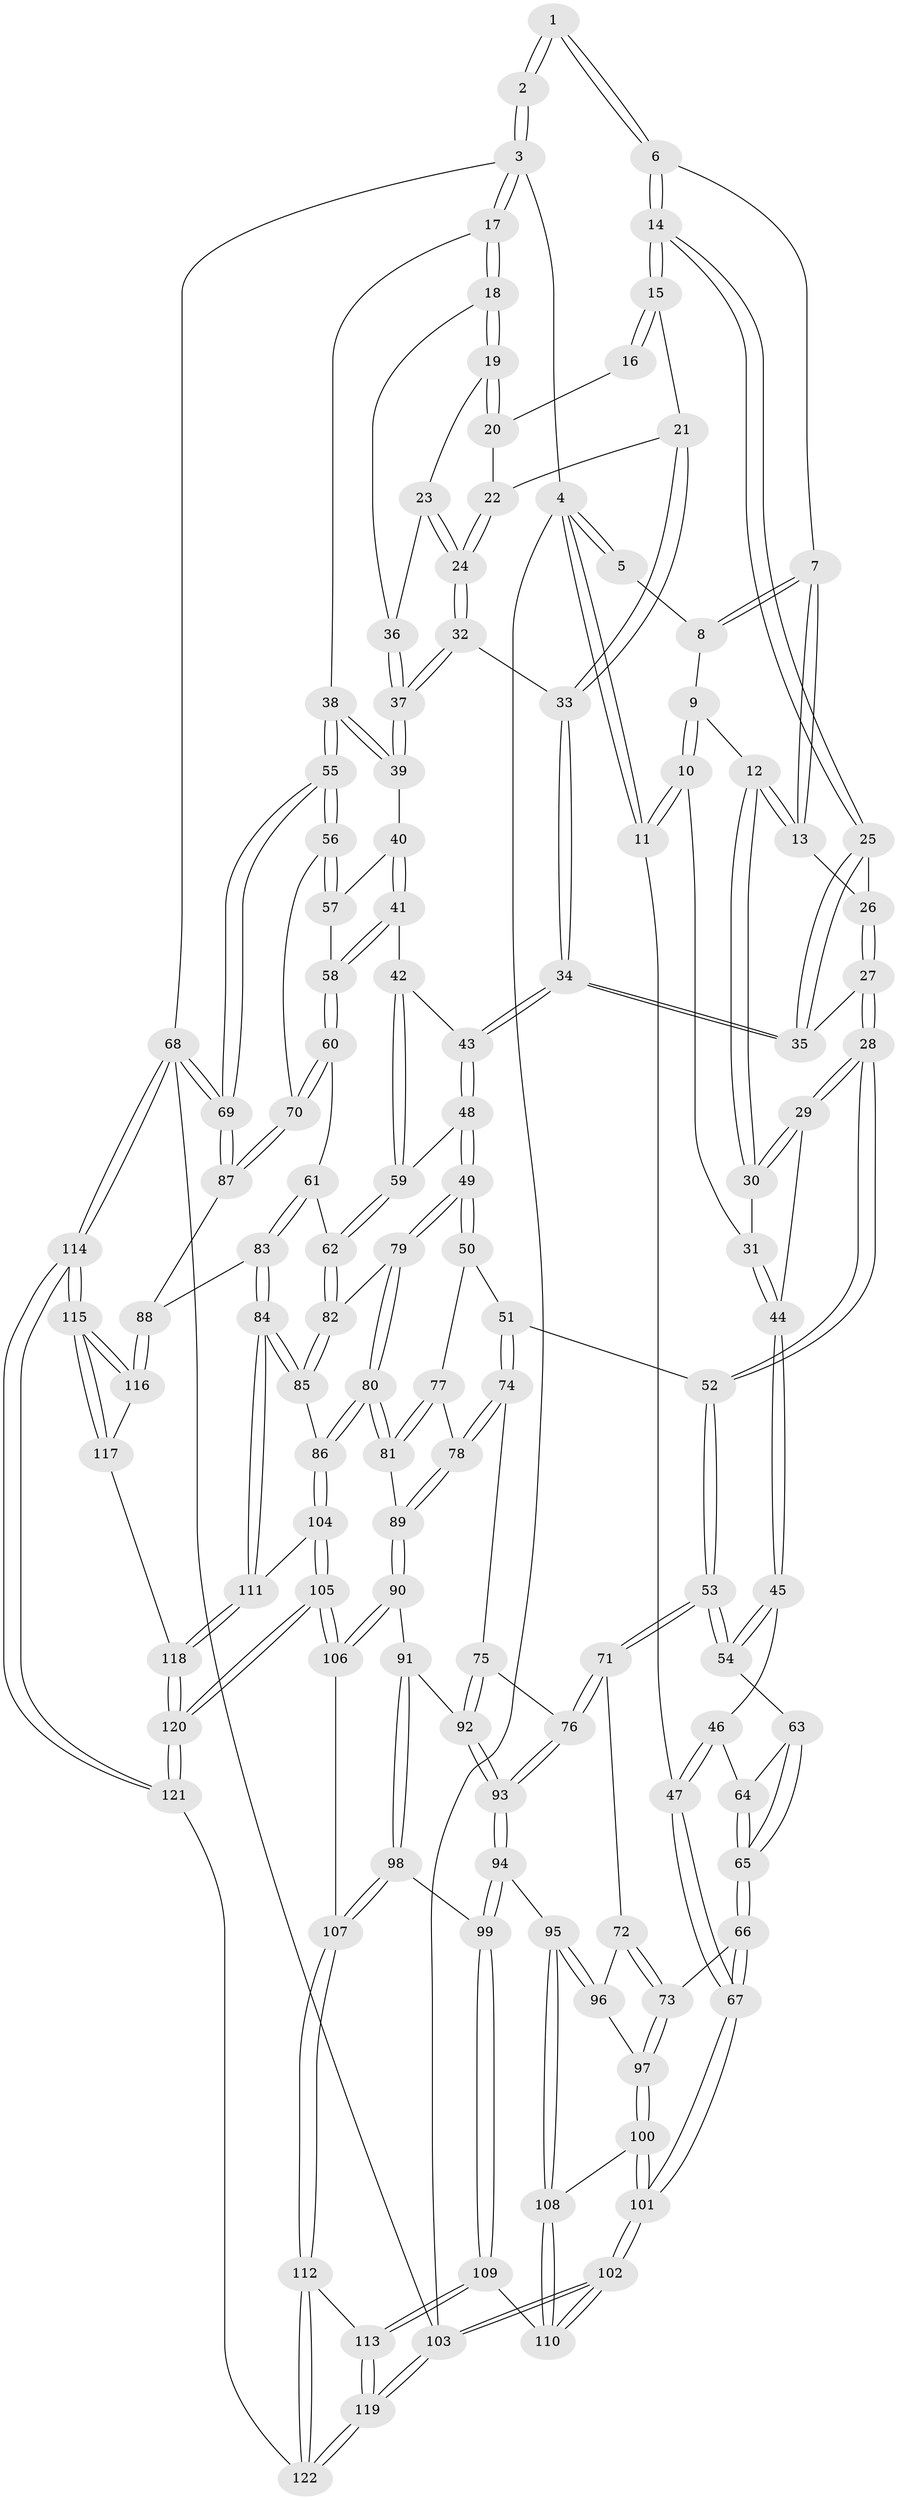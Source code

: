 // coarse degree distribution, {7: 0.041666666666666664, 6: 0.14583333333333334, 4: 0.4166666666666667, 3: 0.1875, 5: 0.1875, 2: 0.020833333333333332}
// Generated by graph-tools (version 1.1) at 2025/21/03/04/25 18:21:19]
// undirected, 122 vertices, 302 edges
graph export_dot {
graph [start="1"]
  node [color=gray90,style=filled];
  1 [pos="+0.46810119911874165+0"];
  2 [pos="+0.9932804546756726+0"];
  3 [pos="+1+0"];
  4 [pos="+0+0"];
  5 [pos="+0.029016294919005745+0"];
  6 [pos="+0.44549100169360034+0.041177306733608"];
  7 [pos="+0.3264643313156009+0.07445164620616547"];
  8 [pos="+0.1338479339748171+0"];
  9 [pos="+0.1345361493610036+0.018033028184356138"];
  10 [pos="+0+0.2674906273893064"];
  11 [pos="+0+0.25931139564935746"];
  12 [pos="+0.1831463898832317+0.1681885437189224"];
  13 [pos="+0.20278255507765888+0.16905748369621373"];
  14 [pos="+0.47546324839426324+0.12970088386620193"];
  15 [pos="+0.5170388660945049+0.13986120624552273"];
  16 [pos="+0.8086295334909653+0"];
  17 [pos="+1+0.1511809059887443"];
  18 [pos="+0.9363689971736484+0.22535280856714085"];
  19 [pos="+0.7600264054323083+0.1564226479116856"];
  20 [pos="+0.7560862404302342+0.098178907271291"];
  21 [pos="+0.5311641964020399+0.14542804411071555"];
  22 [pos="+0.6122446020570029+0.15107034738965736"];
  23 [pos="+0.7462514581589176+0.2254347231342172"];
  24 [pos="+0.7195081441078388+0.24999164066806995"];
  25 [pos="+0.4314798348831633+0.24175322531520707"];
  26 [pos="+0.20477745287340812+0.17053737394768045"];
  27 [pos="+0.3331570123975408+0.3784571808414232"];
  28 [pos="+0.30876214154519144+0.4142834454976429"];
  29 [pos="+0.18838078018642002+0.4002774685118179"];
  30 [pos="+0.17923197588728979+0.1719698628756402"];
  31 [pos="+0+0.26801774353575764"];
  32 [pos="+0.7007462968441496+0.28964070723060936"];
  33 [pos="+0.6647087024653692+0.3149607624610383"];
  34 [pos="+0.6115178797707349+0.40638697684971226"];
  35 [pos="+0.4252306827087989+0.2908989353223502"];
  36 [pos="+0.8486203247801554+0.2620595609068003"];
  37 [pos="+0.813151759950306+0.3564176782838966"];
  38 [pos="+1+0.30271690217082664"];
  39 [pos="+0.8471577406549372+0.4504084157593796"];
  40 [pos="+0.8454267762451373+0.45275937585206144"];
  41 [pos="+0.833944373704216+0.46523327729173775"];
  42 [pos="+0.8221840340692029+0.46700305835893385"];
  43 [pos="+0.6156802422397328+0.4226554005114486"];
  44 [pos="+0.14769859260390783+0.40863830883145696"];
  45 [pos="+0.12897069177818626+0.45308535417640283"];
  46 [pos="+0.02813192347366642+0.5417441291984623"];
  47 [pos="+0+0.5160580969507922"];
  48 [pos="+0.575052631182688+0.5308987998550173"];
  49 [pos="+0.543364155649623+0.56664526147358"];
  50 [pos="+0.460606834777935+0.5485589186854296"];
  51 [pos="+0.34113522291138026+0.5026375039625876"];
  52 [pos="+0.3399662247603047+0.5008657617586235"];
  53 [pos="+0.16630226300786854+0.5934672337537602"];
  54 [pos="+0.15654530047054066+0.5842451764795441"];
  55 [pos="+1+0.6299223681397194"];
  56 [pos="+1+0.6349617068939865"];
  57 [pos="+0.9596705862372485+0.5443425113636188"];
  58 [pos="+0.8561397313990541+0.556894677939517"];
  59 [pos="+0.7219277607896317+0.5809298375251555"];
  60 [pos="+0.8697568160124375+0.6182683895229644"];
  61 [pos="+0.7488007697695706+0.6387776360427154"];
  62 [pos="+0.7389401241596816+0.6295576589168694"];
  63 [pos="+0.13105608415923317+0.5879692752378978"];
  64 [pos="+0.04484949584707037+0.5691685070851352"];
  65 [pos="+0.05701666449975209+0.6575990853622755"];
  66 [pos="+0.05495608071801075+0.6803162295196946"];
  67 [pos="+0+0.6705083116867023"];
  68 [pos="+1+1"];
  69 [pos="+1+1"];
  70 [pos="+0.9096460960924835+0.6617276564860867"];
  71 [pos="+0.17999667062475735+0.6576372010588216"];
  72 [pos="+0.16740551456909877+0.6647548332065556"];
  73 [pos="+0.0739397821897248+0.6979686024952371"];
  74 [pos="+0.31428041212805946+0.6137989641838291"];
  75 [pos="+0.27174417733313244+0.652629703630151"];
  76 [pos="+0.1809026479621696+0.6580144136642517"];
  77 [pos="+0.4134528815605751+0.646602736862741"];
  78 [pos="+0.38200356315334666+0.7018170364040809"];
  79 [pos="+0.5442148289845652+0.5723370358688282"];
  80 [pos="+0.5114921255416267+0.7155099565008295"];
  81 [pos="+0.5031373064223712+0.7155036128269154"];
  82 [pos="+0.645772667965836+0.6578444189300238"];
  83 [pos="+0.7336138336319991+0.8012219625130944"];
  84 [pos="+0.7186664317425374+0.80694055875177"];
  85 [pos="+0.6843089946571851+0.7779666429846772"];
  86 [pos="+0.5175898335063908+0.7302727831387408"];
  87 [pos="+0.8527576161024596+0.7848325597197809"];
  88 [pos="+0.8164259398676976+0.8019346775571877"];
  89 [pos="+0.3880567609868348+0.7168447394943426"];
  90 [pos="+0.35786009418049836+0.7609809106670363"];
  91 [pos="+0.2897466719831946+0.7347068477765885"];
  92 [pos="+0.27916302688428546+0.7258152358295714"];
  93 [pos="+0.21609030373323054+0.7541538822869867"];
  94 [pos="+0.20389520675198372+0.7824694600035078"];
  95 [pos="+0.2029212913587125+0.7822935406880637"];
  96 [pos="+0.16117229921852405+0.7370086170394938"];
  97 [pos="+0.07900888575633865+0.7591864114084634"];
  98 [pos="+0.25079862480146237+0.8442094373841721"];
  99 [pos="+0.2292137133150265+0.8362082675646438"];
  100 [pos="+0.07842088122575915+0.7726606284738882"];
  101 [pos="+0+1"];
  102 [pos="+0+1"];
  103 [pos="+0+1"];
  104 [pos="+0.4954538906422685+0.8338597851640204"];
  105 [pos="+0.4327596218680781+0.9183040592483412"];
  106 [pos="+0.36226939154535737+0.8821043004723959"];
  107 [pos="+0.3199275748629068+0.8867516312448024"];
  108 [pos="+0.09545971054360725+0.7859122970198618"];
  109 [pos="+0.15345851913130923+0.8817013426235224"];
  110 [pos="+0.12326893236956395+0.8544327043976875"];
  111 [pos="+0.6898415830160098+0.8597669927924961"];
  112 [pos="+0.2705044491736667+0.9428926644198163"];
  113 [pos="+0.14242454702759602+0.9668860950369829"];
  114 [pos="+1+1"];
  115 [pos="+0.9344246706832069+1"];
  116 [pos="+0.8436357004167989+0.9078606479600778"];
  117 [pos="+0.7804523122642186+0.9371659226111316"];
  118 [pos="+0.6835363738752102+0.8936638409957469"];
  119 [pos="+0+1"];
  120 [pos="+0.5672082163458281+1"];
  121 [pos="+0.5679202782835797+1"];
  122 [pos="+0.2694345384088664+1"];
  1 -- 2;
  1 -- 2;
  1 -- 6;
  1 -- 6;
  2 -- 3;
  2 -- 3;
  3 -- 4;
  3 -- 17;
  3 -- 17;
  3 -- 68;
  4 -- 5;
  4 -- 5;
  4 -- 11;
  4 -- 11;
  4 -- 103;
  5 -- 8;
  6 -- 7;
  6 -- 14;
  6 -- 14;
  7 -- 8;
  7 -- 8;
  7 -- 13;
  7 -- 13;
  8 -- 9;
  9 -- 10;
  9 -- 10;
  9 -- 12;
  10 -- 11;
  10 -- 11;
  10 -- 31;
  11 -- 47;
  12 -- 13;
  12 -- 13;
  12 -- 30;
  12 -- 30;
  13 -- 26;
  14 -- 15;
  14 -- 15;
  14 -- 25;
  14 -- 25;
  15 -- 16;
  15 -- 16;
  15 -- 21;
  16 -- 20;
  17 -- 18;
  17 -- 18;
  17 -- 38;
  18 -- 19;
  18 -- 19;
  18 -- 36;
  19 -- 20;
  19 -- 20;
  19 -- 23;
  20 -- 22;
  21 -- 22;
  21 -- 33;
  21 -- 33;
  22 -- 24;
  22 -- 24;
  23 -- 24;
  23 -- 24;
  23 -- 36;
  24 -- 32;
  24 -- 32;
  25 -- 26;
  25 -- 35;
  25 -- 35;
  26 -- 27;
  26 -- 27;
  27 -- 28;
  27 -- 28;
  27 -- 35;
  28 -- 29;
  28 -- 29;
  28 -- 52;
  28 -- 52;
  29 -- 30;
  29 -- 30;
  29 -- 44;
  30 -- 31;
  31 -- 44;
  31 -- 44;
  32 -- 33;
  32 -- 37;
  32 -- 37;
  33 -- 34;
  33 -- 34;
  34 -- 35;
  34 -- 35;
  34 -- 43;
  34 -- 43;
  36 -- 37;
  36 -- 37;
  37 -- 39;
  37 -- 39;
  38 -- 39;
  38 -- 39;
  38 -- 55;
  38 -- 55;
  39 -- 40;
  40 -- 41;
  40 -- 41;
  40 -- 57;
  41 -- 42;
  41 -- 58;
  41 -- 58;
  42 -- 43;
  42 -- 59;
  42 -- 59;
  43 -- 48;
  43 -- 48;
  44 -- 45;
  44 -- 45;
  45 -- 46;
  45 -- 54;
  45 -- 54;
  46 -- 47;
  46 -- 47;
  46 -- 64;
  47 -- 67;
  47 -- 67;
  48 -- 49;
  48 -- 49;
  48 -- 59;
  49 -- 50;
  49 -- 50;
  49 -- 79;
  49 -- 79;
  50 -- 51;
  50 -- 77;
  51 -- 52;
  51 -- 74;
  51 -- 74;
  52 -- 53;
  52 -- 53;
  53 -- 54;
  53 -- 54;
  53 -- 71;
  53 -- 71;
  54 -- 63;
  55 -- 56;
  55 -- 56;
  55 -- 69;
  55 -- 69;
  56 -- 57;
  56 -- 57;
  56 -- 70;
  57 -- 58;
  58 -- 60;
  58 -- 60;
  59 -- 62;
  59 -- 62;
  60 -- 61;
  60 -- 70;
  60 -- 70;
  61 -- 62;
  61 -- 83;
  61 -- 83;
  62 -- 82;
  62 -- 82;
  63 -- 64;
  63 -- 65;
  63 -- 65;
  64 -- 65;
  64 -- 65;
  65 -- 66;
  65 -- 66;
  66 -- 67;
  66 -- 67;
  66 -- 73;
  67 -- 101;
  67 -- 101;
  68 -- 69;
  68 -- 69;
  68 -- 114;
  68 -- 114;
  68 -- 103;
  69 -- 87;
  69 -- 87;
  70 -- 87;
  70 -- 87;
  71 -- 72;
  71 -- 76;
  71 -- 76;
  72 -- 73;
  72 -- 73;
  72 -- 96;
  73 -- 97;
  73 -- 97;
  74 -- 75;
  74 -- 78;
  74 -- 78;
  75 -- 76;
  75 -- 92;
  75 -- 92;
  76 -- 93;
  76 -- 93;
  77 -- 78;
  77 -- 81;
  77 -- 81;
  78 -- 89;
  78 -- 89;
  79 -- 80;
  79 -- 80;
  79 -- 82;
  80 -- 81;
  80 -- 81;
  80 -- 86;
  80 -- 86;
  81 -- 89;
  82 -- 85;
  82 -- 85;
  83 -- 84;
  83 -- 84;
  83 -- 88;
  84 -- 85;
  84 -- 85;
  84 -- 111;
  84 -- 111;
  85 -- 86;
  86 -- 104;
  86 -- 104;
  87 -- 88;
  88 -- 116;
  88 -- 116;
  89 -- 90;
  89 -- 90;
  90 -- 91;
  90 -- 106;
  90 -- 106;
  91 -- 92;
  91 -- 98;
  91 -- 98;
  92 -- 93;
  92 -- 93;
  93 -- 94;
  93 -- 94;
  94 -- 95;
  94 -- 99;
  94 -- 99;
  95 -- 96;
  95 -- 96;
  95 -- 108;
  95 -- 108;
  96 -- 97;
  97 -- 100;
  97 -- 100;
  98 -- 99;
  98 -- 107;
  98 -- 107;
  99 -- 109;
  99 -- 109;
  100 -- 101;
  100 -- 101;
  100 -- 108;
  101 -- 102;
  101 -- 102;
  102 -- 103;
  102 -- 103;
  102 -- 110;
  102 -- 110;
  103 -- 119;
  103 -- 119;
  104 -- 105;
  104 -- 105;
  104 -- 111;
  105 -- 106;
  105 -- 106;
  105 -- 120;
  105 -- 120;
  106 -- 107;
  107 -- 112;
  107 -- 112;
  108 -- 110;
  108 -- 110;
  109 -- 110;
  109 -- 113;
  109 -- 113;
  111 -- 118;
  111 -- 118;
  112 -- 113;
  112 -- 122;
  112 -- 122;
  113 -- 119;
  113 -- 119;
  114 -- 115;
  114 -- 115;
  114 -- 121;
  114 -- 121;
  115 -- 116;
  115 -- 116;
  115 -- 117;
  115 -- 117;
  116 -- 117;
  117 -- 118;
  118 -- 120;
  118 -- 120;
  119 -- 122;
  119 -- 122;
  120 -- 121;
  120 -- 121;
  121 -- 122;
}
